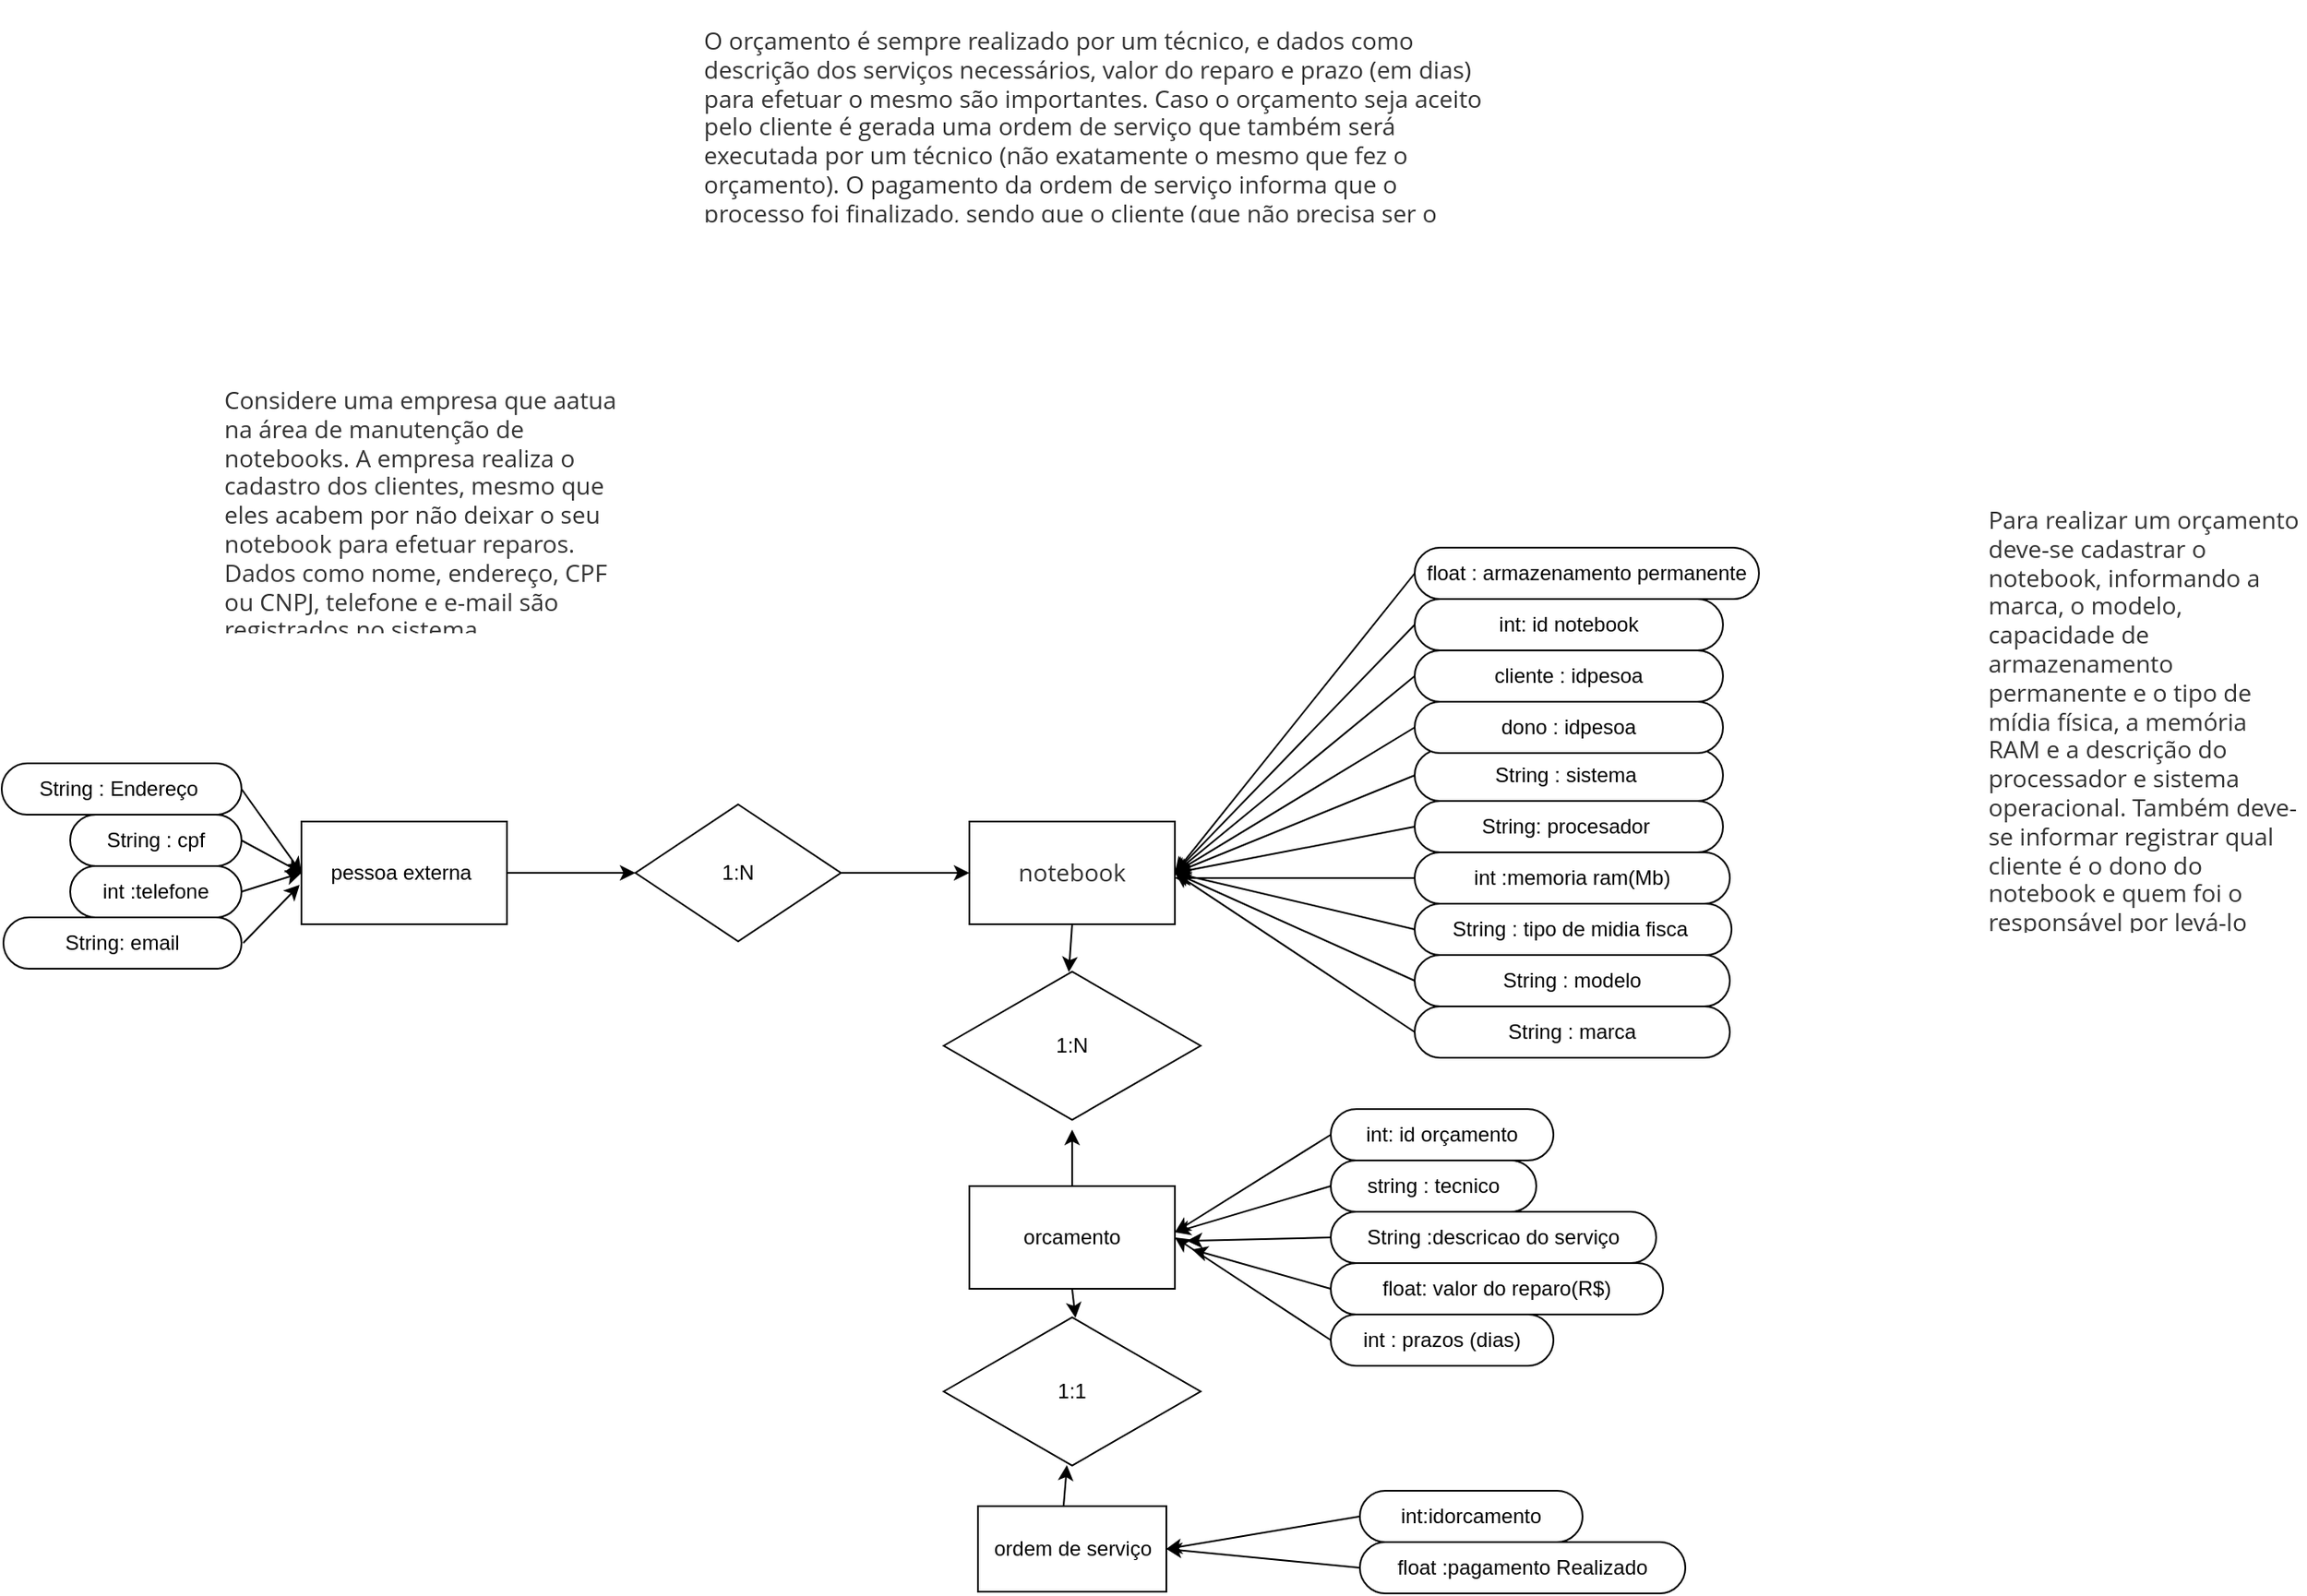 <mxfile version="13.6.9" type="device"><diagram name="Page-1" id="b520641d-4fe3-3701-9064-5fc419738815"><mxGraphModel dx="723" dy="1162" grid="1" gridSize="10" guides="1" tooltips="1" connect="1" arrows="1" fold="1" page="1" pageScale="1" pageWidth="1100" pageHeight="850" background="#ffffff" math="0" shadow="0"><root><mxCell id="0"/><mxCell id="1" parent="0"/><mxCell id="UKb-Fr9ee2QFF-NiiBQv-15" value="&lt;h1&gt;&lt;p style=&quot;box-sizing: border-box ; margin: 0px 0px 10px ; color: rgb(51 , 51 , 51) ; font-family: &amp;#34;open sans&amp;#34; , sans-serif ; font-size: 14px ; font-weight: 400 ; background-color: rgb(255 , 255 , 255)&quot;&gt;&lt;span style=&quot;box-sizing: border-box&quot;&gt;Considere uma empresa que aatua na área de manutenção de notebooks. A empresa realiza o cadastro dos clientes, mesmo que eles acabem por não deixar o seu notebook para efetuar reparos. Dados como nome, endereço, CPF ou CNPJ, telefone e e-mail são registrados no sistema.&lt;/span&gt;&lt;/p&gt;&lt;p style=&quot;box-sizing: border-box ; margin: 0px 0px 10px ; color: rgb(51 , 51 , 51) ; font-family: &amp;#34;open sans&amp;#34; , sans-serif ; font-size: 14px ; font-weight: 400 ; background-color: rgb(255 , 255 , 255)&quot;&gt;&lt;br&gt;&lt;/p&gt;&lt;/h1&gt;" style="text;html=1;strokeColor=none;fillColor=none;spacing=5;spacingTop=-20;whiteSpace=wrap;overflow=hidden;rounded=0;" vertex="1" parent="1"><mxGeometry x="190" y="-320" width="250" height="150" as="geometry"/></mxCell><mxCell id="UKb-Fr9ee2QFF-NiiBQv-16" value="&lt;h1&gt;&lt;br&gt;&lt;/h1&gt;&lt;div&gt;&lt;h1&gt;&lt;p style=&quot;box-sizing: border-box ; margin: 0px 0px 10px ; color: rgb(51 , 51 , 51) ; font-family: &amp;#34;open sans&amp;#34; , sans-serif ; font-size: 14px ; font-weight: 400 ; background-color: rgb(255 , 255 , 255)&quot;&gt;&lt;span style=&quot;box-sizing: border-box&quot;&gt;Para realizar um orçamento deve-se cadastrar o notebook, informando a marca, o modelo, capacidade de armazenamento permanente e o tipo de mídia física, a memória RAM e a descrição do processador e sistema operacional. Também deve-se informar registrar qual cliente é o dono do notebook e quem foi o responsável por levá-lo para o conserto.&amp;nbsp;&lt;/span&gt;&lt;/p&gt;&lt;/h1&gt;&lt;/div&gt;" style="text;html=1;strokeColor=none;fillColor=none;spacing=5;spacingTop=-20;whiteSpace=wrap;overflow=hidden;rounded=0;" vertex="1" parent="1"><mxGeometry x="1220" y="-295" width="190" height="300" as="geometry"/></mxCell><mxCell id="UKb-Fr9ee2QFF-NiiBQv-17" value="&lt;h1&gt;&lt;p style=&quot;box-sizing: border-box ; margin: 0px 0px 10px ; color: rgb(51 , 51 , 51) ; font-family: &amp;#34;open sans&amp;#34; , sans-serif ; font-size: 14px ; font-weight: 400 ; background-color: rgb(255 , 255 , 255)&quot;&gt;&lt;span style=&quot;box-sizing: border-box&quot;&gt;O orçamento é sempre realizado por um técnico, e dados como descrição dos serviços necessários, valor do reparo e prazo (em dias) para efetuar o mesmo são importantes. Caso o orçamento seja aceito pelo cliente é gerada uma ordem de serviço que também será executada por um técnico (não exatamente o mesmo que fez o orçamento). O pagamento da ordem de serviço informa que o processo foi finalizado, sendo que o cliente (que não precisa ser o mesmo que levou o(s) notebook(s) para a empresa) pode escolher entre as formas de pagamento padrão e também pode solicitar descontos.&lt;/span&gt;&lt;/p&gt;&lt;div&gt;&lt;span style=&quot;box-sizing: border-box&quot;&gt;&lt;br&gt;&lt;/span&gt;&lt;/div&gt;&lt;/h1&gt;" style="text;html=1;strokeColor=none;fillColor=none;spacing=5;spacingTop=-20;whiteSpace=wrap;overflow=hidden;rounded=0;" vertex="1" parent="1"><mxGeometry x="470" y="-530" width="470" height="120" as="geometry"/></mxCell><mxCell id="UKb-Fr9ee2QFF-NiiBQv-97" style="edgeStyle=none;rounded=0;orthogonalLoop=1;jettySize=auto;html=1;exitX=1;exitY=0.5;exitDx=0;exitDy=0;entryX=0;entryY=0.5;entryDx=0;entryDy=0;" edge="1" parent="1" source="UKb-Fr9ee2QFF-NiiBQv-19" target="UKb-Fr9ee2QFF-NiiBQv-29"><mxGeometry relative="1" as="geometry"/></mxCell><mxCell id="UKb-Fr9ee2QFF-NiiBQv-19" value="String : Endereço&amp;nbsp;" style="whiteSpace=wrap;html=1;rounded=1;arcSize=50;align=center;verticalAlign=middle;strokeWidth=1;autosize=1;spacing=4;treeFolding=1;treeMoving=1;newEdgeStyle={&quot;edgeStyle&quot;:&quot;entityRelationEdgeStyle&quot;,&quot;startArrow&quot;:&quot;none&quot;,&quot;endArrow&quot;:&quot;none&quot;,&quot;segment&quot;:10,&quot;curved&quot;:1};" vertex="1" parent="1"><mxGeometry x="65" y="-94" width="140" height="30" as="geometry"/></mxCell><mxCell id="UKb-Fr9ee2QFF-NiiBQv-98" style="edgeStyle=none;rounded=0;orthogonalLoop=1;jettySize=auto;html=1;exitX=1;exitY=0.5;exitDx=0;exitDy=0;entryX=0;entryY=0.5;entryDx=0;entryDy=0;" edge="1" parent="1" source="UKb-Fr9ee2QFF-NiiBQv-21" target="UKb-Fr9ee2QFF-NiiBQv-29"><mxGeometry relative="1" as="geometry"/></mxCell><mxCell id="UKb-Fr9ee2QFF-NiiBQv-21" value="String : cpf" style="whiteSpace=wrap;html=1;rounded=1;arcSize=50;align=center;verticalAlign=middle;strokeWidth=1;autosize=1;spacing=4;treeFolding=1;treeMoving=1;newEdgeStyle={&quot;edgeStyle&quot;:&quot;entityRelationEdgeStyle&quot;,&quot;startArrow&quot;:&quot;none&quot;,&quot;endArrow&quot;:&quot;none&quot;,&quot;segment&quot;:10,&quot;curved&quot;:1};" vertex="1" parent="1"><mxGeometry x="105" y="-64" width="100" height="30" as="geometry"/></mxCell><mxCell id="UKb-Fr9ee2QFF-NiiBQv-99" style="edgeStyle=none;rounded=0;orthogonalLoop=1;jettySize=auto;html=1;exitX=1;exitY=0.5;exitDx=0;exitDy=0;" edge="1" parent="1" source="UKb-Fr9ee2QFF-NiiBQv-25"><mxGeometry relative="1" as="geometry"><mxPoint x="240" y="-30" as="targetPoint"/></mxGeometry></mxCell><mxCell id="UKb-Fr9ee2QFF-NiiBQv-25" value="int :telefone" style="whiteSpace=wrap;html=1;rounded=1;arcSize=50;align=center;verticalAlign=middle;strokeWidth=1;autosize=1;spacing=4;treeFolding=1;treeMoving=1;newEdgeStyle={&quot;edgeStyle&quot;:&quot;entityRelationEdgeStyle&quot;,&quot;startArrow&quot;:&quot;none&quot;,&quot;endArrow&quot;:&quot;none&quot;,&quot;segment&quot;:10,&quot;curved&quot;:1};" vertex="1" parent="1"><mxGeometry x="105" y="-34" width="100" height="30" as="geometry"/></mxCell><mxCell id="UKb-Fr9ee2QFF-NiiBQv-100" style="edgeStyle=none;rounded=0;orthogonalLoop=1;jettySize=auto;html=1;exitX=1;exitY=0.5;exitDx=0;exitDy=0;entryX=-0.017;entryY=0.617;entryDx=0;entryDy=0;entryPerimeter=0;" edge="1" parent="1"><mxGeometry relative="1" as="geometry"><mxPoint x="206" y="11" as="sourcePoint"/><mxPoint x="238.96" y="-22.98" as="targetPoint"/></mxGeometry></mxCell><mxCell id="UKb-Fr9ee2QFF-NiiBQv-27" value="String: email" style="whiteSpace=wrap;html=1;rounded=1;arcSize=50;align=center;verticalAlign=middle;strokeWidth=1;autosize=1;spacing=4;treeFolding=1;treeMoving=1;newEdgeStyle={&quot;edgeStyle&quot;:&quot;entityRelationEdgeStyle&quot;,&quot;startArrow&quot;:&quot;none&quot;,&quot;endArrow&quot;:&quot;none&quot;,&quot;segment&quot;:10,&quot;curved&quot;:1};" vertex="1" parent="1"><mxGeometry x="66" y="-4" width="139" height="30" as="geometry"/></mxCell><mxCell id="UKb-Fr9ee2QFF-NiiBQv-84" style="edgeStyle=none;rounded=0;orthogonalLoop=1;jettySize=auto;html=1;exitX=1;exitY=0.5;exitDx=0;exitDy=0;entryX=0;entryY=0.5;entryDx=0;entryDy=0;" edge="1" parent="1" source="UKb-Fr9ee2QFF-NiiBQv-29" target="UKb-Fr9ee2QFF-NiiBQv-49"><mxGeometry relative="1" as="geometry"/></mxCell><mxCell id="UKb-Fr9ee2QFF-NiiBQv-29" value="pessoa externa&amp;nbsp;" style="rounded=0;whiteSpace=wrap;html=1;" vertex="1" parent="1"><mxGeometry x="240" y="-60" width="120" height="60" as="geometry"/></mxCell><mxCell id="UKb-Fr9ee2QFF-NiiBQv-86" style="edgeStyle=none;rounded=0;orthogonalLoop=1;jettySize=auto;html=1;exitX=0.5;exitY=1;exitDx=0;exitDy=0;entryX=0.487;entryY=0.022;entryDx=0;entryDy=0;entryPerimeter=0;" edge="1" parent="1" source="UKb-Fr9ee2QFF-NiiBQv-30" target="UKb-Fr9ee2QFF-NiiBQv-80"><mxGeometry relative="1" as="geometry"/></mxCell><mxCell id="UKb-Fr9ee2QFF-NiiBQv-30" value="&lt;span style=&quot;color: rgb(51 , 51 , 51) ; font-family: &amp;#34;open sans&amp;#34; , sans-serif ; font-size: 14px ; text-align: left ; background-color: rgb(255 , 255 , 255)&quot;&gt;notebook&lt;/span&gt;" style="rounded=0;whiteSpace=wrap;html=1;" vertex="1" parent="1"><mxGeometry x="630" y="-60" width="120" height="60" as="geometry"/></mxCell><mxCell id="UKb-Fr9ee2QFF-NiiBQv-101" style="edgeStyle=none;rounded=0;orthogonalLoop=1;jettySize=auto;html=1;exitX=0;exitY=0.5;exitDx=0;exitDy=0;entryX=1;entryY=0.5;entryDx=0;entryDy=0;" edge="1" parent="1" source="UKb-Fr9ee2QFF-NiiBQv-31" target="UKb-Fr9ee2QFF-NiiBQv-30"><mxGeometry relative="1" as="geometry"/></mxCell><mxCell id="UKb-Fr9ee2QFF-NiiBQv-31" value="float : armazenamento permanente" style="whiteSpace=wrap;html=1;rounded=1;arcSize=50;align=center;verticalAlign=middle;strokeWidth=1;autosize=1;spacing=4;treeFolding=1;treeMoving=1;newEdgeStyle={&quot;edgeStyle&quot;:&quot;entityRelationEdgeStyle&quot;,&quot;startArrow&quot;:&quot;none&quot;,&quot;endArrow&quot;:&quot;none&quot;,&quot;segment&quot;:10,&quot;curved&quot;:1};" vertex="1" parent="1"><mxGeometry x="890" y="-220" width="201" height="30" as="geometry"/></mxCell><mxCell id="UKb-Fr9ee2QFF-NiiBQv-110" style="edgeStyle=none;rounded=0;orthogonalLoop=1;jettySize=auto;html=1;exitX=0;exitY=0.5;exitDx=0;exitDy=0;" edge="1" parent="1" source="UKb-Fr9ee2QFF-NiiBQv-33"><mxGeometry relative="1" as="geometry"><mxPoint x="750" y="-30" as="targetPoint"/></mxGeometry></mxCell><mxCell id="UKb-Fr9ee2QFF-NiiBQv-33" value="String : marca" style="whiteSpace=wrap;html=1;rounded=1;arcSize=50;align=center;verticalAlign=middle;strokeWidth=1;autosize=1;spacing=4;treeFolding=1;treeMoving=1;newEdgeStyle={&quot;edgeStyle&quot;:&quot;entityRelationEdgeStyle&quot;,&quot;startArrow&quot;:&quot;none&quot;,&quot;endArrow&quot;:&quot;none&quot;,&quot;segment&quot;:10,&quot;curved&quot;:1};" vertex="1" parent="1"><mxGeometry x="890" y="48" width="184" height="30" as="geometry"/></mxCell><mxCell id="UKb-Fr9ee2QFF-NiiBQv-109" style="edgeStyle=none;rounded=0;orthogonalLoop=1;jettySize=auto;html=1;exitX=0;exitY=0.5;exitDx=0;exitDy=0;" edge="1" parent="1" source="UKb-Fr9ee2QFF-NiiBQv-35"><mxGeometry relative="1" as="geometry"><mxPoint x="750" y="-30" as="targetPoint"/></mxGeometry></mxCell><mxCell id="UKb-Fr9ee2QFF-NiiBQv-35" value="String : modelo" style="whiteSpace=wrap;html=1;rounded=1;arcSize=50;align=center;verticalAlign=middle;strokeWidth=1;autosize=1;spacing=4;treeFolding=1;treeMoving=1;newEdgeStyle={&quot;edgeStyle&quot;:&quot;entityRelationEdgeStyle&quot;,&quot;startArrow&quot;:&quot;none&quot;,&quot;endArrow&quot;:&quot;none&quot;,&quot;segment&quot;:10,&quot;curved&quot;:1};" vertex="1" parent="1"><mxGeometry x="890" y="18" width="184" height="30" as="geometry"/></mxCell><mxCell id="UKb-Fr9ee2QFF-NiiBQv-87" style="edgeStyle=none;rounded=0;orthogonalLoop=1;jettySize=auto;html=1;exitX=0.5;exitY=0;exitDx=0;exitDy=0;entryX=0.5;entryY=1.044;entryDx=0;entryDy=0;entryPerimeter=0;" edge="1" parent="1" source="UKb-Fr9ee2QFF-NiiBQv-37" target="UKb-Fr9ee2QFF-NiiBQv-80"><mxGeometry relative="1" as="geometry"/></mxCell><mxCell id="UKb-Fr9ee2QFF-NiiBQv-88" style="edgeStyle=none;rounded=0;orthogonalLoop=1;jettySize=auto;html=1;exitX=0.5;exitY=1;exitDx=0;exitDy=0;entryX=0.513;entryY=0.022;entryDx=0;entryDy=0;entryPerimeter=0;" edge="1" parent="1" source="UKb-Fr9ee2QFF-NiiBQv-37" target="UKb-Fr9ee2QFF-NiiBQv-81"><mxGeometry relative="1" as="geometry"/></mxCell><mxCell id="UKb-Fr9ee2QFF-NiiBQv-37" value="orcamento" style="rounded=0;whiteSpace=wrap;html=1;" vertex="1" parent="1"><mxGeometry x="630" y="153" width="120" height="60" as="geometry"/></mxCell><mxCell id="UKb-Fr9ee2QFF-NiiBQv-108" style="edgeStyle=none;rounded=0;orthogonalLoop=1;jettySize=auto;html=1;exitX=0;exitY=0.5;exitDx=0;exitDy=0;" edge="1" parent="1" source="UKb-Fr9ee2QFF-NiiBQv-38"><mxGeometry relative="1" as="geometry"><mxPoint x="750" y="-30" as="targetPoint"/></mxGeometry></mxCell><mxCell id="UKb-Fr9ee2QFF-NiiBQv-38" value="String : tipo de midia fisca&amp;nbsp;" style="whiteSpace=wrap;html=1;rounded=1;arcSize=50;align=center;verticalAlign=middle;strokeWidth=1;autosize=1;spacing=4;treeFolding=1;treeMoving=1;newEdgeStyle={&quot;edgeStyle&quot;:&quot;entityRelationEdgeStyle&quot;,&quot;startArrow&quot;:&quot;none&quot;,&quot;endArrow&quot;:&quot;none&quot;,&quot;segment&quot;:10,&quot;curved&quot;:1};" vertex="1" parent="1"><mxGeometry x="890" y="-12" width="185" height="30" as="geometry"/></mxCell><mxCell id="UKb-Fr9ee2QFF-NiiBQv-107" style="edgeStyle=none;rounded=0;orthogonalLoop=1;jettySize=auto;html=1;exitX=0;exitY=0.5;exitDx=0;exitDy=0;" edge="1" parent="1" source="UKb-Fr9ee2QFF-NiiBQv-40"><mxGeometry relative="1" as="geometry"><mxPoint x="750" y="-27" as="targetPoint"/></mxGeometry></mxCell><mxCell id="UKb-Fr9ee2QFF-NiiBQv-40" value="int :memoria ram(Mb)" style="whiteSpace=wrap;html=1;rounded=1;arcSize=50;align=center;verticalAlign=middle;strokeWidth=1;autosize=1;spacing=4;treeFolding=1;treeMoving=1;newEdgeStyle={&quot;edgeStyle&quot;:&quot;entityRelationEdgeStyle&quot;,&quot;startArrow&quot;:&quot;none&quot;,&quot;endArrow&quot;:&quot;none&quot;,&quot;segment&quot;:10,&quot;curved&quot;:1};" vertex="1" parent="1"><mxGeometry x="890" y="-42" width="184" height="30" as="geometry"/></mxCell><mxCell id="UKb-Fr9ee2QFF-NiiBQv-106" style="edgeStyle=none;rounded=0;orthogonalLoop=1;jettySize=auto;html=1;exitX=0;exitY=0.5;exitDx=0;exitDy=0;" edge="1" parent="1" source="UKb-Fr9ee2QFF-NiiBQv-43"><mxGeometry relative="1" as="geometry"><mxPoint x="750" y="-30" as="targetPoint"/></mxGeometry></mxCell><mxCell id="UKb-Fr9ee2QFF-NiiBQv-43" value="String: procesador&amp;nbsp;" style="whiteSpace=wrap;html=1;rounded=1;arcSize=50;align=center;verticalAlign=middle;strokeWidth=1;autosize=1;spacing=4;treeFolding=1;treeMoving=1;newEdgeStyle={&quot;edgeStyle&quot;:&quot;entityRelationEdgeStyle&quot;,&quot;startArrow&quot;:&quot;none&quot;,&quot;endArrow&quot;:&quot;none&quot;,&quot;segment&quot;:10,&quot;curved&quot;:1};" vertex="1" parent="1"><mxGeometry x="890" y="-72" width="180" height="30" as="geometry"/></mxCell><mxCell id="UKb-Fr9ee2QFF-NiiBQv-105" style="edgeStyle=none;rounded=0;orthogonalLoop=1;jettySize=auto;html=1;exitX=0;exitY=0.5;exitDx=0;exitDy=0;" edge="1" parent="1" source="UKb-Fr9ee2QFF-NiiBQv-45"><mxGeometry relative="1" as="geometry"><mxPoint x="750" y="-30" as="targetPoint"/></mxGeometry></mxCell><mxCell id="UKb-Fr9ee2QFF-NiiBQv-45" value="String : sistema&amp;nbsp;" style="whiteSpace=wrap;html=1;rounded=1;arcSize=50;align=center;verticalAlign=middle;strokeWidth=1;autosize=1;spacing=4;treeFolding=1;treeMoving=1;newEdgeStyle={&quot;edgeStyle&quot;:&quot;entityRelationEdgeStyle&quot;,&quot;startArrow&quot;:&quot;none&quot;,&quot;endArrow&quot;:&quot;none&quot;,&quot;segment&quot;:10,&quot;curved&quot;:1};" vertex="1" parent="1"><mxGeometry x="890" y="-102" width="180" height="30" as="geometry"/></mxCell><mxCell id="UKb-Fr9ee2QFF-NiiBQv-89" style="edgeStyle=none;rounded=0;orthogonalLoop=1;jettySize=auto;html=1;exitX=0.5;exitY=0;exitDx=0;exitDy=0;entryX=0.513;entryY=0.978;entryDx=0;entryDy=0;entryPerimeter=0;" edge="1" parent="1"><mxGeometry relative="1" as="geometry"><mxPoint x="685" y="340" as="sourcePoint"/><mxPoint x="686.95" y="316.02" as="targetPoint"/></mxGeometry></mxCell><mxCell id="UKb-Fr9ee2QFF-NiiBQv-48" value="ordem de serviço" style="html=1;" vertex="1" parent="1"><mxGeometry x="635" y="340" width="110" height="50" as="geometry"/></mxCell><mxCell id="UKb-Fr9ee2QFF-NiiBQv-85" style="edgeStyle=none;rounded=0;orthogonalLoop=1;jettySize=auto;html=1;exitX=1;exitY=0.5;exitDx=0;exitDy=0;entryX=0;entryY=0.5;entryDx=0;entryDy=0;" edge="1" parent="1" source="UKb-Fr9ee2QFF-NiiBQv-49" target="UKb-Fr9ee2QFF-NiiBQv-30"><mxGeometry relative="1" as="geometry"/></mxCell><mxCell id="UKb-Fr9ee2QFF-NiiBQv-49" value="1:N" style="rhombus;whiteSpace=wrap;html=1;" vertex="1" parent="1"><mxGeometry x="435" y="-70" width="120" height="80" as="geometry"/></mxCell><mxCell id="UKb-Fr9ee2QFF-NiiBQv-96" style="edgeStyle=none;rounded=0;orthogonalLoop=1;jettySize=auto;html=1;exitX=0;exitY=0.5;exitDx=0;exitDy=0;" edge="1" parent="1" source="UKb-Fr9ee2QFF-NiiBQv-52"><mxGeometry relative="1" as="geometry"><mxPoint x="760" y="190" as="targetPoint"/></mxGeometry></mxCell><mxCell id="UKb-Fr9ee2QFF-NiiBQv-52" value="float: valor do reparo(R$)" style="whiteSpace=wrap;html=1;rounded=1;arcSize=50;align=center;verticalAlign=middle;strokeWidth=1;autosize=1;spacing=4;treeFolding=1;treeMoving=1;newEdgeStyle={&quot;edgeStyle&quot;:&quot;entityRelationEdgeStyle&quot;,&quot;startArrow&quot;:&quot;none&quot;,&quot;endArrow&quot;:&quot;none&quot;,&quot;segment&quot;:10,&quot;curved&quot;:1};" vertex="1" parent="1"><mxGeometry x="841" y="198" width="194" height="30" as="geometry"/></mxCell><mxCell id="UKb-Fr9ee2QFF-NiiBQv-95" style="edgeStyle=none;rounded=0;orthogonalLoop=1;jettySize=auto;html=1;exitX=0;exitY=0.5;exitDx=0;exitDy=0;entryX=1.058;entryY=0.533;entryDx=0;entryDy=0;entryPerimeter=0;" edge="1" parent="1" source="UKb-Fr9ee2QFF-NiiBQv-54" target="UKb-Fr9ee2QFF-NiiBQv-37"><mxGeometry relative="1" as="geometry"/></mxCell><mxCell id="UKb-Fr9ee2QFF-NiiBQv-54" value="String :descricao do serviço" style="whiteSpace=wrap;html=1;rounded=1;arcSize=50;align=center;verticalAlign=middle;strokeWidth=1;autosize=1;spacing=4;treeFolding=1;treeMoving=1;newEdgeStyle={&quot;edgeStyle&quot;:&quot;entityRelationEdgeStyle&quot;,&quot;startArrow&quot;:&quot;none&quot;,&quot;endArrow&quot;:&quot;none&quot;,&quot;segment&quot;:10,&quot;curved&quot;:1};" vertex="1" parent="1"><mxGeometry x="841" y="168" width="190" height="30" as="geometry"/></mxCell><mxCell id="UKb-Fr9ee2QFF-NiiBQv-92" style="edgeStyle=none;rounded=0;orthogonalLoop=1;jettySize=auto;html=1;exitX=0;exitY=0.5;exitDx=0;exitDy=0;entryX=1;entryY=0.5;entryDx=0;entryDy=0;" edge="1" parent="1" source="UKb-Fr9ee2QFF-NiiBQv-56" target="UKb-Fr9ee2QFF-NiiBQv-37"><mxGeometry relative="1" as="geometry"/></mxCell><mxCell id="UKb-Fr9ee2QFF-NiiBQv-56" value="int : prazos (dias)" style="whiteSpace=wrap;html=1;rounded=1;arcSize=50;align=center;verticalAlign=middle;strokeWidth=1;autosize=1;spacing=4;treeFolding=1;treeMoving=1;newEdgeStyle={&quot;edgeStyle&quot;:&quot;entityRelationEdgeStyle&quot;,&quot;startArrow&quot;:&quot;none&quot;,&quot;endArrow&quot;:&quot;none&quot;,&quot;segment&quot;:10,&quot;curved&quot;:1};" vertex="1" parent="1"><mxGeometry x="841" y="228" width="130" height="30" as="geometry"/></mxCell><mxCell id="UKb-Fr9ee2QFF-NiiBQv-104" style="edgeStyle=none;rounded=0;orthogonalLoop=1;jettySize=auto;html=1;exitX=0;exitY=0.5;exitDx=0;exitDy=0;" edge="1" parent="1" source="UKb-Fr9ee2QFF-NiiBQv-58"><mxGeometry relative="1" as="geometry"><mxPoint x="750" y="-30" as="targetPoint"/></mxGeometry></mxCell><mxCell id="UKb-Fr9ee2QFF-NiiBQv-58" value="dono : idpesoa" style="whiteSpace=wrap;html=1;rounded=1;arcSize=50;align=center;verticalAlign=middle;strokeWidth=1;autosize=1;spacing=4;treeFolding=1;treeMoving=1;newEdgeStyle={&quot;edgeStyle&quot;:&quot;entityRelationEdgeStyle&quot;,&quot;startArrow&quot;:&quot;none&quot;,&quot;endArrow&quot;:&quot;none&quot;,&quot;segment&quot;:10,&quot;curved&quot;:1};" vertex="1" parent="1"><mxGeometry x="890" y="-130" width="180" height="30" as="geometry"/></mxCell><mxCell id="UKb-Fr9ee2QFF-NiiBQv-103" style="edgeStyle=none;rounded=0;orthogonalLoop=1;jettySize=auto;html=1;exitX=0;exitY=0.5;exitDx=0;exitDy=0;" edge="1" parent="1" source="UKb-Fr9ee2QFF-NiiBQv-60"><mxGeometry relative="1" as="geometry"><mxPoint x="750" y="-30" as="targetPoint"/></mxGeometry></mxCell><mxCell id="UKb-Fr9ee2QFF-NiiBQv-60" value="cliente : idpesoa" style="whiteSpace=wrap;html=1;rounded=1;arcSize=50;align=center;verticalAlign=middle;strokeWidth=1;autosize=1;spacing=4;treeFolding=1;treeMoving=1;newEdgeStyle={&quot;edgeStyle&quot;:&quot;entityRelationEdgeStyle&quot;,&quot;startArrow&quot;:&quot;none&quot;,&quot;endArrow&quot;:&quot;none&quot;,&quot;segment&quot;:10,&quot;curved&quot;:1};" vertex="1" parent="1"><mxGeometry x="890" y="-160" width="180" height="30" as="geometry"/></mxCell><mxCell id="UKb-Fr9ee2QFF-NiiBQv-94" style="edgeStyle=none;rounded=0;orthogonalLoop=1;jettySize=auto;html=1;exitX=0;exitY=0.5;exitDx=0;exitDy=0;" edge="1" parent="1" source="UKb-Fr9ee2QFF-NiiBQv-66"><mxGeometry relative="1" as="geometry"><mxPoint x="750" y="180" as="targetPoint"/></mxGeometry></mxCell><mxCell id="UKb-Fr9ee2QFF-NiiBQv-66" value="string : tecnico" style="whiteSpace=wrap;html=1;rounded=1;arcSize=50;align=center;verticalAlign=middle;strokeWidth=1;autosize=1;spacing=4;treeFolding=1;treeMoving=1;newEdgeStyle={&quot;edgeStyle&quot;:&quot;entityRelationEdgeStyle&quot;,&quot;startArrow&quot;:&quot;none&quot;,&quot;endArrow&quot;:&quot;none&quot;,&quot;segment&quot;:10,&quot;curved&quot;:1};" vertex="1" parent="1"><mxGeometry x="841" y="138" width="120" height="30" as="geometry"/></mxCell><mxCell id="UKb-Fr9ee2QFF-NiiBQv-102" style="edgeStyle=none;rounded=0;orthogonalLoop=1;jettySize=auto;html=1;exitX=0;exitY=0.5;exitDx=0;exitDy=0;" edge="1" parent="1" source="UKb-Fr9ee2QFF-NiiBQv-68"><mxGeometry relative="1" as="geometry"><mxPoint x="750" y="-30" as="targetPoint"/></mxGeometry></mxCell><mxCell id="UKb-Fr9ee2QFF-NiiBQv-68" value="int: id notebook" style="whiteSpace=wrap;html=1;rounded=1;arcSize=50;align=center;verticalAlign=middle;strokeWidth=1;autosize=1;spacing=4;treeFolding=1;treeMoving=1;newEdgeStyle={&quot;edgeStyle&quot;:&quot;entityRelationEdgeStyle&quot;,&quot;startArrow&quot;:&quot;none&quot;,&quot;endArrow&quot;:&quot;none&quot;,&quot;segment&quot;:10,&quot;curved&quot;:1};" vertex="1" parent="1"><mxGeometry x="890" y="-190" width="180" height="30" as="geometry"/></mxCell><mxCell id="UKb-Fr9ee2QFF-NiiBQv-93" style="edgeStyle=none;rounded=0;orthogonalLoop=1;jettySize=auto;html=1;exitX=0;exitY=0.5;exitDx=0;exitDy=0;" edge="1" parent="1" source="UKb-Fr9ee2QFF-NiiBQv-70"><mxGeometry relative="1" as="geometry"><mxPoint x="750" y="180" as="targetPoint"/></mxGeometry></mxCell><mxCell id="UKb-Fr9ee2QFF-NiiBQv-70" value="int: id orçamento" style="whiteSpace=wrap;html=1;rounded=1;arcSize=50;align=center;verticalAlign=middle;strokeWidth=1;autosize=1;spacing=4;treeFolding=1;treeMoving=1;newEdgeStyle={&quot;edgeStyle&quot;:&quot;entityRelationEdgeStyle&quot;,&quot;startArrow&quot;:&quot;none&quot;,&quot;endArrow&quot;:&quot;none&quot;,&quot;segment&quot;:10,&quot;curved&quot;:1};" vertex="1" parent="1"><mxGeometry x="841" y="108" width="130" height="30" as="geometry"/></mxCell><mxCell id="UKb-Fr9ee2QFF-NiiBQv-91" style="edgeStyle=none;rounded=0;orthogonalLoop=1;jettySize=auto;html=1;exitX=0;exitY=0.5;exitDx=0;exitDy=0;entryX=1;entryY=0.5;entryDx=0;entryDy=0;" edge="1" parent="1" source="UKb-Fr9ee2QFF-NiiBQv-74" target="UKb-Fr9ee2QFF-NiiBQv-48"><mxGeometry relative="1" as="geometry"/></mxCell><mxCell id="UKb-Fr9ee2QFF-NiiBQv-74" value="int:idorcamento" style="whiteSpace=wrap;html=1;rounded=1;arcSize=50;align=center;verticalAlign=middle;strokeWidth=1;autosize=1;spacing=4;treeFolding=1;treeMoving=1;newEdgeStyle={&quot;edgeStyle&quot;:&quot;entityRelationEdgeStyle&quot;,&quot;startArrow&quot;:&quot;none&quot;,&quot;endArrow&quot;:&quot;none&quot;,&quot;segment&quot;:10,&quot;curved&quot;:1};" vertex="1" parent="1"><mxGeometry x="858" y="331" width="130" height="30" as="geometry"/></mxCell><mxCell id="UKb-Fr9ee2QFF-NiiBQv-90" style="edgeStyle=none;rounded=0;orthogonalLoop=1;jettySize=auto;html=1;exitX=0;exitY=0.5;exitDx=0;exitDy=0;entryX=1;entryY=0.5;entryDx=0;entryDy=0;" edge="1" parent="1" source="UKb-Fr9ee2QFF-NiiBQv-76" target="UKb-Fr9ee2QFF-NiiBQv-48"><mxGeometry relative="1" as="geometry"/></mxCell><mxCell id="UKb-Fr9ee2QFF-NiiBQv-76" value="float :pagamento Realizado" style="whiteSpace=wrap;html=1;rounded=1;arcSize=50;align=center;verticalAlign=middle;strokeWidth=1;autosize=1;spacing=4;treeFolding=1;treeMoving=1;newEdgeStyle={&quot;edgeStyle&quot;:&quot;entityRelationEdgeStyle&quot;,&quot;startArrow&quot;:&quot;none&quot;,&quot;endArrow&quot;:&quot;none&quot;,&quot;segment&quot;:10,&quot;curved&quot;:1};" vertex="1" parent="1"><mxGeometry x="858" y="361" width="190" height="30" as="geometry"/></mxCell><mxCell id="UKb-Fr9ee2QFF-NiiBQv-80" value="1:N" style="html=1;whiteSpace=wrap;aspect=fixed;shape=isoRectangle;" vertex="1" parent="1"><mxGeometry x="615" y="26" width="150" height="90" as="geometry"/></mxCell><mxCell id="UKb-Fr9ee2QFF-NiiBQv-81" value="1:1" style="html=1;whiteSpace=wrap;aspect=fixed;shape=isoRectangle;" vertex="1" parent="1"><mxGeometry x="615" y="228" width="150" height="90" as="geometry"/></mxCell></root></mxGraphModel></diagram></mxfile>